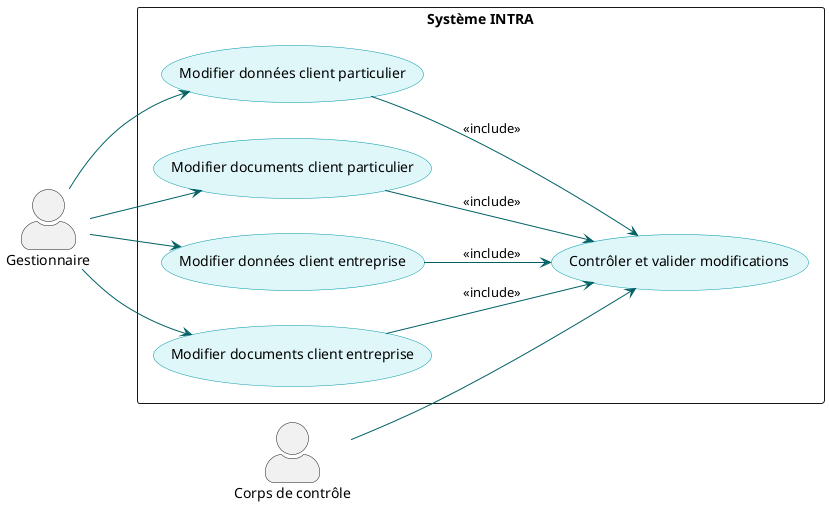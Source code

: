 @startuml ModificationClient
skinparam actorStyle awesome
skinparam usecase {
    BackgroundColor #E0F7FA
    BorderColor #0097A7
    ArrowColor #006064
}
skinparam packageStyle rectangle
left to right direction

actor "Gestionnaire" as Gestionnaire
actor "Corps de contrôle" as Controle

package "Système INTRA" as INTRA {
    usecase "Modifier données client particulier" as ModifPart
    usecase "Modifier documents client particulier" as ModifDocPart
    usecase "Modifier données client entreprise" as ModifEnt
    usecase "Modifier documents client entreprise" as ModifDocEnt
    usecase "Contrôler et valider modifications" as Validation
}

Gestionnaire --> ModifPart
Gestionnaire --> ModifDocPart
Gestionnaire --> ModifEnt
Gestionnaire --> ModifDocEnt

ModifPart --> Validation : <<include>>
ModifDocPart --> Validation : <<include>>
ModifEnt --> Validation : <<include>>
ModifDocEnt --> Validation : <<include>>

Controle --> Validation

@enduml